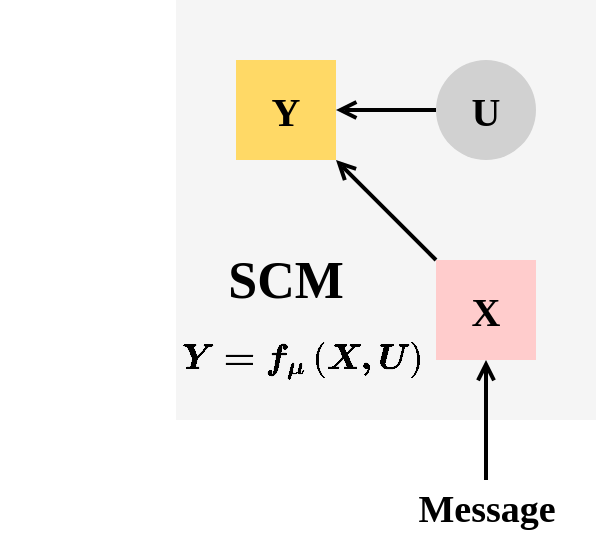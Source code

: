 <mxfile version="13.10.1" type="github"><diagram id="TP3DJrJRRJbskWw9zSoT" name="Page-1"><mxGraphModel dx="868" dy="450" grid="1" gridSize="10" guides="1" tooltips="1" connect="1" arrows="1" fold="1" page="1" pageScale="1" pageWidth="827" pageHeight="1169" math="1" shadow="0"><root><mxCell id="0"/><mxCell id="1" parent="0"/><mxCell id="rp7o2DgRHg-7zZEzA7xN-4" value="" style="whiteSpace=wrap;html=1;aspect=fixed;fontColor=#333333;fillColor=#F5F5F5;strokeColor=none;" vertex="1" parent="1"><mxGeometry x="180" y="260" width="210" height="210" as="geometry"/></mxCell><mxCell id="rp7o2DgRHg-7zZEzA7xN-1" value="&lt;b&gt;&lt;font style=&quot;font-size: 20px&quot; face=&quot;Times New Roman&quot;&gt;Y&lt;/font&gt;&lt;/b&gt;" style="rounded=0;whiteSpace=wrap;html=1;strokeColor=none;fillColor=#FFD966;" vertex="1" parent="1"><mxGeometry x="210" y="290" width="50" height="50" as="geometry"/></mxCell><mxCell id="rp7o2DgRHg-7zZEzA7xN-2" value="&lt;b&gt;&lt;font face=&quot;Times New Roman&quot; style=&quot;font-size: 19px&quot;&gt;Message&lt;/font&gt;&lt;/b&gt;" style="rounded=0;whiteSpace=wrap;html=1;strokeColor=none;" vertex="1" parent="1"><mxGeometry x="277.5" y="500" width="115" height="30" as="geometry"/></mxCell><mxCell id="rp7o2DgRHg-7zZEzA7xN-6" value="&lt;b&gt;&lt;font face=&quot;Times New Roman&quot; style=&quot;font-size: 20px&quot;&gt;U&lt;/font&gt;&lt;/b&gt;" style="ellipse;whiteSpace=wrap;html=1;aspect=fixed;shadow=0;strokeColor=none;fillColor=#D1D1D1;" vertex="1" parent="1"><mxGeometry x="310" y="290" width="50" height="50" as="geometry"/></mxCell><mxCell id="rp7o2DgRHg-7zZEzA7xN-7" value="" style="endArrow=open;html=1;exitX=0;exitY=0.5;exitDx=0;exitDy=0;entryX=1;entryY=0.5;entryDx=0;entryDy=0;strokeWidth=2;endFill=0;" edge="1" parent="1" source="rp7o2DgRHg-7zZEzA7xN-6" target="rp7o2DgRHg-7zZEzA7xN-1"><mxGeometry width="50" height="50" relative="1" as="geometry"><mxPoint x="240" y="400" as="sourcePoint"/><mxPoint x="290" y="350" as="targetPoint"/></mxGeometry></mxCell><mxCell id="rp7o2DgRHg-7zZEzA7xN-9" value="&lt;b&gt;&lt;font face=&quot;Times New Roman&quot; style=&quot;font-size: 20px&quot;&gt;X&lt;/font&gt;&lt;/b&gt;" style="whiteSpace=wrap;html=1;aspect=fixed;shadow=0;fillColor=#ffcccc;strokeColor=none;" vertex="1" parent="1"><mxGeometry x="310" y="390" width="50" height="50" as="geometry"/></mxCell><mxCell id="rp7o2DgRHg-7zZEzA7xN-10" value="" style="endArrow=open;html=1;exitX=0;exitY=0;exitDx=0;exitDy=0;entryX=1;entryY=1;entryDx=0;entryDy=0;strokeWidth=2;endFill=0;" edge="1" parent="1" source="rp7o2DgRHg-7zZEzA7xN-9" target="rp7o2DgRHg-7zZEzA7xN-1"><mxGeometry width="50" height="50" relative="1" as="geometry"><mxPoint x="320" y="325" as="sourcePoint"/><mxPoint x="270" y="325" as="targetPoint"/></mxGeometry></mxCell><mxCell id="rp7o2DgRHg-7zZEzA7xN-11" value="" style="endArrow=open;html=1;exitX=0.5;exitY=0;exitDx=0;exitDy=0;entryX=0.5;entryY=1;entryDx=0;entryDy=0;strokeWidth=2;endFill=0;" edge="1" parent="1" source="rp7o2DgRHg-7zZEzA7xN-2" target="rp7o2DgRHg-7zZEzA7xN-9"><mxGeometry width="50" height="50" relative="1" as="geometry"><mxPoint x="330" y="335" as="sourcePoint"/><mxPoint x="280" y="335" as="targetPoint"/></mxGeometry></mxCell><mxCell id="rp7o2DgRHg-7zZEzA7xN-12" value="&lt;b&gt;&lt;font face=&quot;Times New Roman&quot; style=&quot;font-size: 26px&quot;&gt;SCM&lt;/font&gt;&lt;/b&gt;" style="text;html=1;strokeColor=none;fillColor=none;align=center;verticalAlign=middle;whiteSpace=wrap;rounded=0;shadow=0;" vertex="1" parent="1"><mxGeometry x="215" y="390" width="40" height="20" as="geometry"/></mxCell><mxCell id="rp7o2DgRHg-7zZEzA7xN-14" value="$$\boldsymbol{Y=f_{\mu}\left(X,U \right)}$$" style="text;align=center;verticalAlign=middle;resizable=0;points=[];autosize=1;fontStyle=0;fontSize=15;labelBackgroundColor=none;labelBorderColor=none;html=1;" vertex="1" parent="1"><mxGeometry x="92.5" y="430" width="300" height="20" as="geometry"/></mxCell></root></mxGraphModel></diagram></mxfile>
